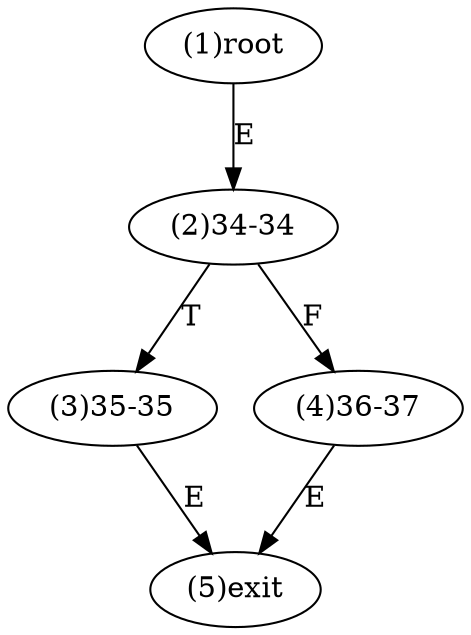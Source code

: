 digraph "" { 
1[ label="(1)root"];
2[ label="(2)34-34"];
3[ label="(3)35-35"];
4[ label="(4)36-37"];
5[ label="(5)exit"];
1->2[ label="E"];
2->4[ label="F"];
2->3[ label="T"];
3->5[ label="E"];
4->5[ label="E"];
}